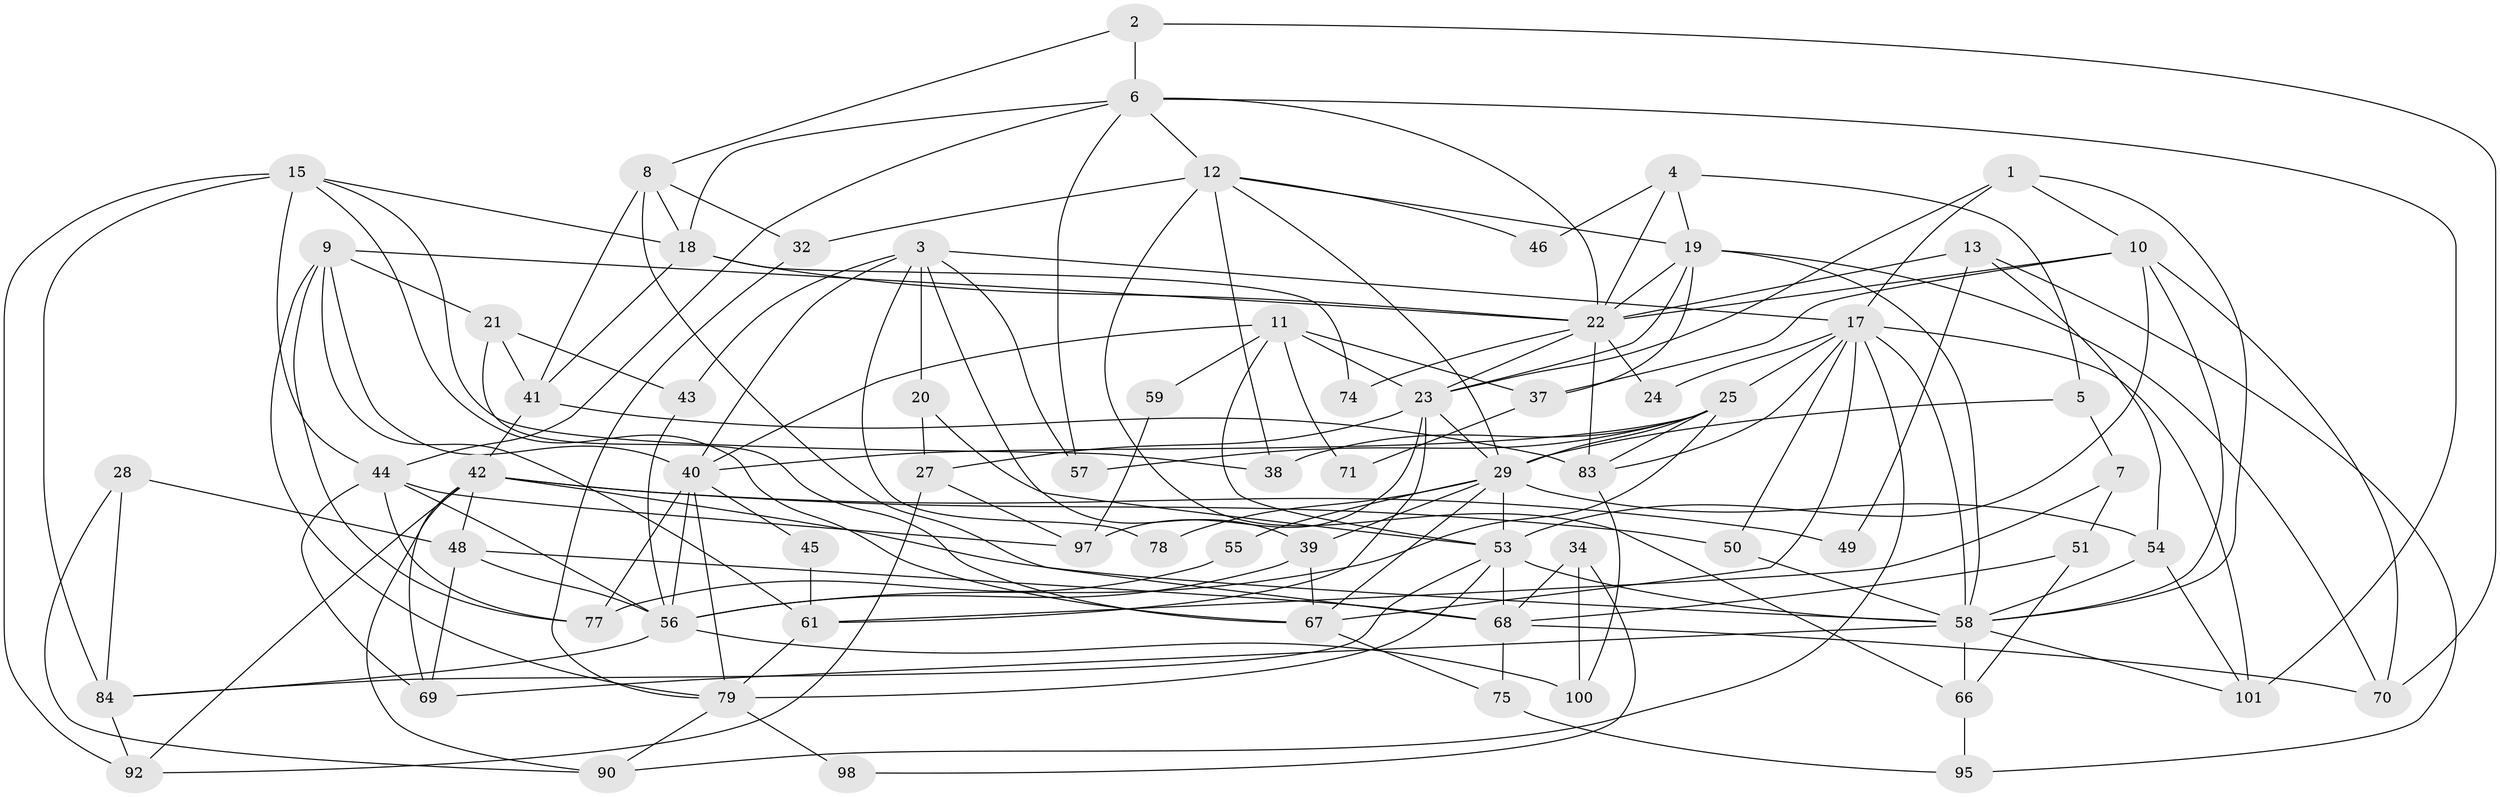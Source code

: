// Generated by graph-tools (version 1.1) at 2025/24/03/03/25 07:24:04]
// undirected, 70 vertices, 166 edges
graph export_dot {
graph [start="1"]
  node [color=gray90,style=filled];
  1;
  2;
  3 [super="+26"];
  4 [super="+62"];
  5;
  6 [super="+30"];
  7;
  8 [super="+73"];
  9 [super="+36"];
  10 [super="+14"];
  11 [super="+96"];
  12 [super="+35"];
  13 [super="+16"];
  15 [super="+91"];
  17 [super="+52"];
  18 [super="+33"];
  19 [super="+60"];
  20;
  21 [super="+64"];
  22 [super="+76"];
  23 [super="+31"];
  24;
  25 [super="+99"];
  27;
  28;
  29 [super="+94"];
  32 [super="+47"];
  34;
  37;
  38;
  39;
  40 [super="+87"];
  41 [super="+72"];
  42 [super="+86"];
  43;
  44 [super="+63"];
  45;
  46;
  48 [super="+88"];
  49;
  50;
  51;
  53 [super="+81"];
  54;
  55;
  56 [super="+93"];
  57;
  58 [super="+80"];
  59;
  61 [super="+65"];
  66;
  67 [super="+82"];
  68 [super="+85"];
  69;
  70;
  71;
  74;
  75;
  77;
  78;
  79;
  83;
  84 [super="+89"];
  90;
  92;
  95;
  97;
  98;
  100;
  101;
  1 -- 23;
  1 -- 17;
  1 -- 10;
  1 -- 58;
  2 -- 70;
  2 -- 6;
  2 -- 8;
  3 -- 39;
  3 -- 57;
  3 -- 78;
  3 -- 17;
  3 -- 43;
  3 -- 20;
  3 -- 40;
  4 -- 19;
  4 -- 46;
  4 -- 5;
  4 -- 22;
  5 -- 7;
  5 -- 29;
  6 -- 18;
  6 -- 12;
  6 -- 57;
  6 -- 101;
  6 -- 44;
  6 -- 22;
  7 -- 51;
  7 -- 61;
  8 -- 41;
  8 -- 32;
  8 -- 18 [weight=2];
  8 -- 68;
  9 -- 79;
  9 -- 40;
  9 -- 77;
  9 -- 22;
  9 -- 61;
  9 -- 21;
  10 -- 37;
  10 -- 70;
  10 -- 22;
  10 -- 58;
  10 -- 53;
  11 -- 59;
  11 -- 37;
  11 -- 53;
  11 -- 71;
  11 -- 23;
  11 -- 40;
  12 -- 38;
  12 -- 19;
  12 -- 29;
  12 -- 66;
  12 -- 32;
  12 -- 46;
  13 -- 54;
  13 -- 22;
  13 -- 49;
  13 -- 95;
  15 -- 38;
  15 -- 84;
  15 -- 18;
  15 -- 44;
  15 -- 67;
  15 -- 92;
  17 -- 101;
  17 -- 24;
  17 -- 25;
  17 -- 50;
  17 -- 58;
  17 -- 67;
  17 -- 83;
  17 -- 90;
  18 -- 74;
  18 -- 41;
  18 -- 22;
  19 -- 70;
  19 -- 58;
  19 -- 22;
  19 -- 37;
  19 -- 23;
  20 -- 27;
  20 -- 53;
  21 -- 43;
  21 -- 67;
  21 -- 41;
  22 -- 83;
  22 -- 23;
  22 -- 74;
  22 -- 24;
  23 -- 97;
  23 -- 27;
  23 -- 61;
  23 -- 29;
  25 -- 83;
  25 -- 38;
  25 -- 57;
  25 -- 29;
  25 -- 40;
  25 -- 56;
  27 -- 92;
  27 -- 97;
  28 -- 48;
  28 -- 90;
  28 -- 84;
  29 -- 53;
  29 -- 54;
  29 -- 55;
  29 -- 67;
  29 -- 39;
  29 -- 78;
  32 -- 79;
  34 -- 100;
  34 -- 68;
  34 -- 98;
  37 -- 71;
  39 -- 56;
  39 -- 67;
  40 -- 77;
  40 -- 45;
  40 -- 79;
  40 -- 56;
  41 -- 42;
  41 -- 83;
  42 -- 58;
  42 -- 48;
  42 -- 49;
  42 -- 69;
  42 -- 50;
  42 -- 90;
  42 -- 92;
  43 -- 56;
  44 -- 69;
  44 -- 77;
  44 -- 97;
  44 -- 56;
  45 -- 61;
  48 -- 68 [weight=2];
  48 -- 56;
  48 -- 69;
  50 -- 58;
  51 -- 66;
  51 -- 68;
  53 -- 68;
  53 -- 58;
  53 -- 84;
  53 -- 79;
  54 -- 101;
  54 -- 58;
  55 -- 77;
  56 -- 100;
  56 -- 84;
  58 -- 101;
  58 -- 66;
  58 -- 69;
  59 -- 97;
  61 -- 79;
  66 -- 95;
  67 -- 75;
  68 -- 70;
  68 -- 75;
  75 -- 95;
  79 -- 90;
  79 -- 98;
  83 -- 100;
  84 -- 92;
}
